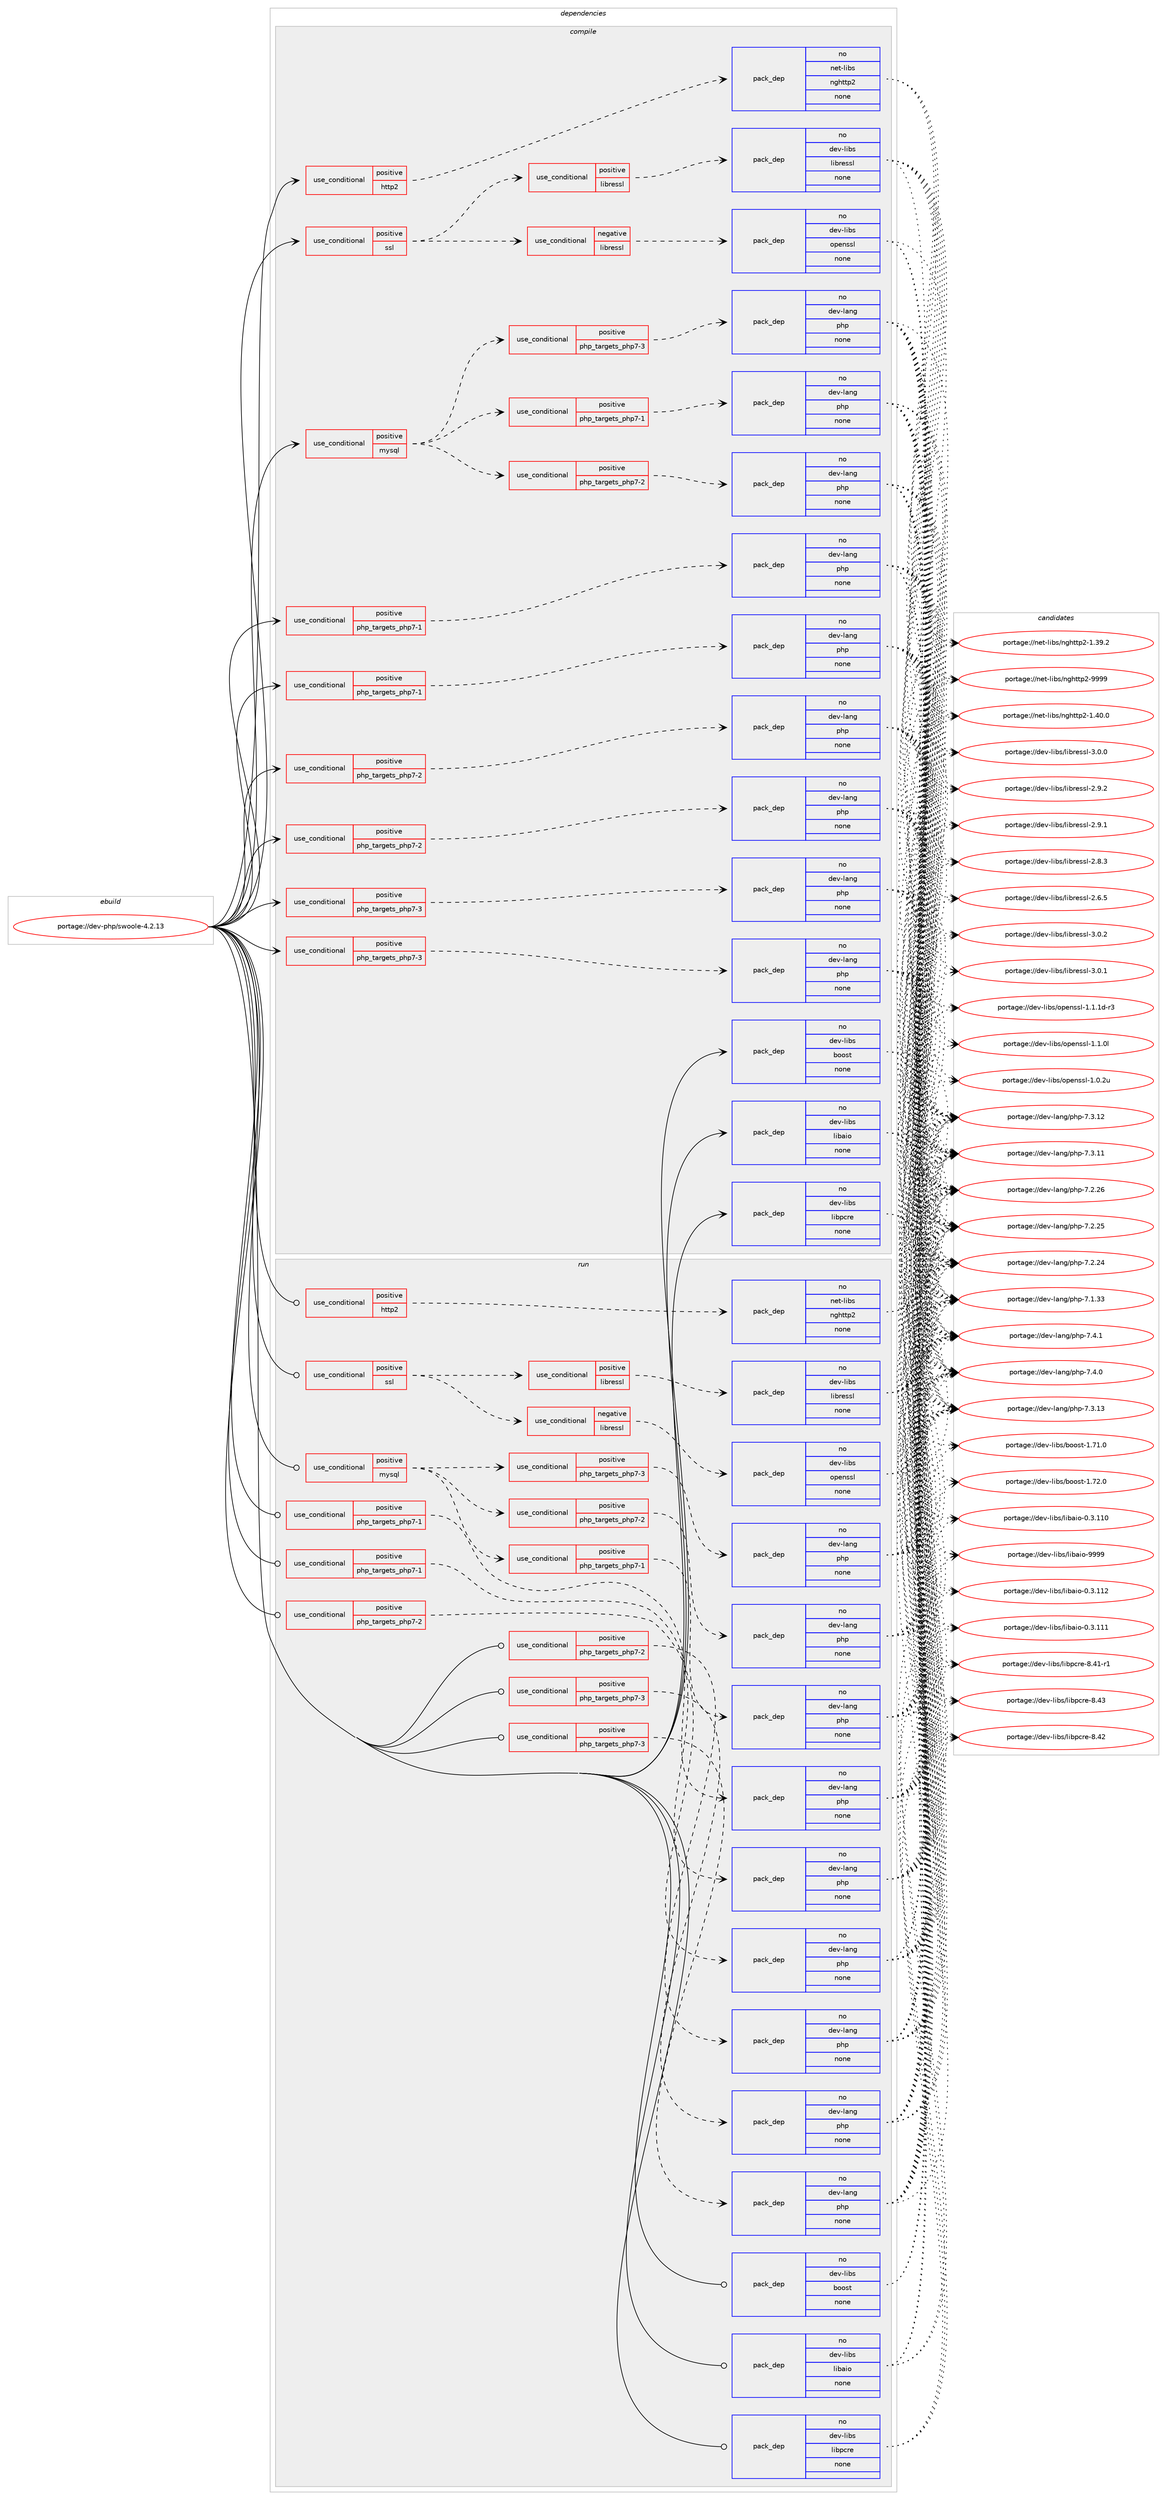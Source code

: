 digraph prolog {

# *************
# Graph options
# *************

newrank=true;
concentrate=true;
compound=true;
graph [rankdir=LR,fontname=Helvetica,fontsize=10,ranksep=1.5];#, ranksep=2.5, nodesep=0.2];
edge  [arrowhead=vee];
node  [fontname=Helvetica,fontsize=10];

# **********
# The ebuild
# **********

subgraph cluster_leftcol {
color=gray;
label=<<i>ebuild</i>>;
id [label="portage://dev-php/swoole-4.2.13", color=red, width=4, href="../dev-php/swoole-4.2.13.svg"];
}

# ****************
# The dependencies
# ****************

subgraph cluster_midcol {
color=gray;
label=<<i>dependencies</i>>;
subgraph cluster_compile {
fillcolor="#eeeeee";
style=filled;
label=<<i>compile</i>>;
subgraph cond119882 {
dependency474358 [label=<<TABLE BORDER="0" CELLBORDER="1" CELLSPACING="0" CELLPADDING="4"><TR><TD ROWSPAN="3" CELLPADDING="10">use_conditional</TD></TR><TR><TD>positive</TD></TR><TR><TD>http2</TD></TR></TABLE>>, shape=none, color=red];
subgraph pack349457 {
dependency474359 [label=<<TABLE BORDER="0" CELLBORDER="1" CELLSPACING="0" CELLPADDING="4" WIDTH="220"><TR><TD ROWSPAN="6" CELLPADDING="30">pack_dep</TD></TR><TR><TD WIDTH="110">no</TD></TR><TR><TD>net-libs</TD></TR><TR><TD>nghttp2</TD></TR><TR><TD>none</TD></TR><TR><TD></TD></TR></TABLE>>, shape=none, color=blue];
}
dependency474358:e -> dependency474359:w [weight=20,style="dashed",arrowhead="vee"];
}
id:e -> dependency474358:w [weight=20,style="solid",arrowhead="vee"];
subgraph cond119883 {
dependency474360 [label=<<TABLE BORDER="0" CELLBORDER="1" CELLSPACING="0" CELLPADDING="4"><TR><TD ROWSPAN="3" CELLPADDING="10">use_conditional</TD></TR><TR><TD>positive</TD></TR><TR><TD>mysql</TD></TR></TABLE>>, shape=none, color=red];
subgraph cond119884 {
dependency474361 [label=<<TABLE BORDER="0" CELLBORDER="1" CELLSPACING="0" CELLPADDING="4"><TR><TD ROWSPAN="3" CELLPADDING="10">use_conditional</TD></TR><TR><TD>positive</TD></TR><TR><TD>php_targets_php7-1</TD></TR></TABLE>>, shape=none, color=red];
subgraph pack349458 {
dependency474362 [label=<<TABLE BORDER="0" CELLBORDER="1" CELLSPACING="0" CELLPADDING="4" WIDTH="220"><TR><TD ROWSPAN="6" CELLPADDING="30">pack_dep</TD></TR><TR><TD WIDTH="110">no</TD></TR><TR><TD>dev-lang</TD></TR><TR><TD>php</TD></TR><TR><TD>none</TD></TR><TR><TD></TD></TR></TABLE>>, shape=none, color=blue];
}
dependency474361:e -> dependency474362:w [weight=20,style="dashed",arrowhead="vee"];
}
dependency474360:e -> dependency474361:w [weight=20,style="dashed",arrowhead="vee"];
subgraph cond119885 {
dependency474363 [label=<<TABLE BORDER="0" CELLBORDER="1" CELLSPACING="0" CELLPADDING="4"><TR><TD ROWSPAN="3" CELLPADDING="10">use_conditional</TD></TR><TR><TD>positive</TD></TR><TR><TD>php_targets_php7-2</TD></TR></TABLE>>, shape=none, color=red];
subgraph pack349459 {
dependency474364 [label=<<TABLE BORDER="0" CELLBORDER="1" CELLSPACING="0" CELLPADDING="4" WIDTH="220"><TR><TD ROWSPAN="6" CELLPADDING="30">pack_dep</TD></TR><TR><TD WIDTH="110">no</TD></TR><TR><TD>dev-lang</TD></TR><TR><TD>php</TD></TR><TR><TD>none</TD></TR><TR><TD></TD></TR></TABLE>>, shape=none, color=blue];
}
dependency474363:e -> dependency474364:w [weight=20,style="dashed",arrowhead="vee"];
}
dependency474360:e -> dependency474363:w [weight=20,style="dashed",arrowhead="vee"];
subgraph cond119886 {
dependency474365 [label=<<TABLE BORDER="0" CELLBORDER="1" CELLSPACING="0" CELLPADDING="4"><TR><TD ROWSPAN="3" CELLPADDING="10">use_conditional</TD></TR><TR><TD>positive</TD></TR><TR><TD>php_targets_php7-3</TD></TR></TABLE>>, shape=none, color=red];
subgraph pack349460 {
dependency474366 [label=<<TABLE BORDER="0" CELLBORDER="1" CELLSPACING="0" CELLPADDING="4" WIDTH="220"><TR><TD ROWSPAN="6" CELLPADDING="30">pack_dep</TD></TR><TR><TD WIDTH="110">no</TD></TR><TR><TD>dev-lang</TD></TR><TR><TD>php</TD></TR><TR><TD>none</TD></TR><TR><TD></TD></TR></TABLE>>, shape=none, color=blue];
}
dependency474365:e -> dependency474366:w [weight=20,style="dashed",arrowhead="vee"];
}
dependency474360:e -> dependency474365:w [weight=20,style="dashed",arrowhead="vee"];
}
id:e -> dependency474360:w [weight=20,style="solid",arrowhead="vee"];
subgraph cond119887 {
dependency474367 [label=<<TABLE BORDER="0" CELLBORDER="1" CELLSPACING="0" CELLPADDING="4"><TR><TD ROWSPAN="3" CELLPADDING="10">use_conditional</TD></TR><TR><TD>positive</TD></TR><TR><TD>php_targets_php7-1</TD></TR></TABLE>>, shape=none, color=red];
subgraph pack349461 {
dependency474368 [label=<<TABLE BORDER="0" CELLBORDER="1" CELLSPACING="0" CELLPADDING="4" WIDTH="220"><TR><TD ROWSPAN="6" CELLPADDING="30">pack_dep</TD></TR><TR><TD WIDTH="110">no</TD></TR><TR><TD>dev-lang</TD></TR><TR><TD>php</TD></TR><TR><TD>none</TD></TR><TR><TD></TD></TR></TABLE>>, shape=none, color=blue];
}
dependency474367:e -> dependency474368:w [weight=20,style="dashed",arrowhead="vee"];
}
id:e -> dependency474367:w [weight=20,style="solid",arrowhead="vee"];
subgraph cond119888 {
dependency474369 [label=<<TABLE BORDER="0" CELLBORDER="1" CELLSPACING="0" CELLPADDING="4"><TR><TD ROWSPAN="3" CELLPADDING="10">use_conditional</TD></TR><TR><TD>positive</TD></TR><TR><TD>php_targets_php7-1</TD></TR></TABLE>>, shape=none, color=red];
subgraph pack349462 {
dependency474370 [label=<<TABLE BORDER="0" CELLBORDER="1" CELLSPACING="0" CELLPADDING="4" WIDTH="220"><TR><TD ROWSPAN="6" CELLPADDING="30">pack_dep</TD></TR><TR><TD WIDTH="110">no</TD></TR><TR><TD>dev-lang</TD></TR><TR><TD>php</TD></TR><TR><TD>none</TD></TR><TR><TD></TD></TR></TABLE>>, shape=none, color=blue];
}
dependency474369:e -> dependency474370:w [weight=20,style="dashed",arrowhead="vee"];
}
id:e -> dependency474369:w [weight=20,style="solid",arrowhead="vee"];
subgraph cond119889 {
dependency474371 [label=<<TABLE BORDER="0" CELLBORDER="1" CELLSPACING="0" CELLPADDING="4"><TR><TD ROWSPAN="3" CELLPADDING="10">use_conditional</TD></TR><TR><TD>positive</TD></TR><TR><TD>php_targets_php7-2</TD></TR></TABLE>>, shape=none, color=red];
subgraph pack349463 {
dependency474372 [label=<<TABLE BORDER="0" CELLBORDER="1" CELLSPACING="0" CELLPADDING="4" WIDTH="220"><TR><TD ROWSPAN="6" CELLPADDING="30">pack_dep</TD></TR><TR><TD WIDTH="110">no</TD></TR><TR><TD>dev-lang</TD></TR><TR><TD>php</TD></TR><TR><TD>none</TD></TR><TR><TD></TD></TR></TABLE>>, shape=none, color=blue];
}
dependency474371:e -> dependency474372:w [weight=20,style="dashed",arrowhead="vee"];
}
id:e -> dependency474371:w [weight=20,style="solid",arrowhead="vee"];
subgraph cond119890 {
dependency474373 [label=<<TABLE BORDER="0" CELLBORDER="1" CELLSPACING="0" CELLPADDING="4"><TR><TD ROWSPAN="3" CELLPADDING="10">use_conditional</TD></TR><TR><TD>positive</TD></TR><TR><TD>php_targets_php7-2</TD></TR></TABLE>>, shape=none, color=red];
subgraph pack349464 {
dependency474374 [label=<<TABLE BORDER="0" CELLBORDER="1" CELLSPACING="0" CELLPADDING="4" WIDTH="220"><TR><TD ROWSPAN="6" CELLPADDING="30">pack_dep</TD></TR><TR><TD WIDTH="110">no</TD></TR><TR><TD>dev-lang</TD></TR><TR><TD>php</TD></TR><TR><TD>none</TD></TR><TR><TD></TD></TR></TABLE>>, shape=none, color=blue];
}
dependency474373:e -> dependency474374:w [weight=20,style="dashed",arrowhead="vee"];
}
id:e -> dependency474373:w [weight=20,style="solid",arrowhead="vee"];
subgraph cond119891 {
dependency474375 [label=<<TABLE BORDER="0" CELLBORDER="1" CELLSPACING="0" CELLPADDING="4"><TR><TD ROWSPAN="3" CELLPADDING="10">use_conditional</TD></TR><TR><TD>positive</TD></TR><TR><TD>php_targets_php7-3</TD></TR></TABLE>>, shape=none, color=red];
subgraph pack349465 {
dependency474376 [label=<<TABLE BORDER="0" CELLBORDER="1" CELLSPACING="0" CELLPADDING="4" WIDTH="220"><TR><TD ROWSPAN="6" CELLPADDING="30">pack_dep</TD></TR><TR><TD WIDTH="110">no</TD></TR><TR><TD>dev-lang</TD></TR><TR><TD>php</TD></TR><TR><TD>none</TD></TR><TR><TD></TD></TR></TABLE>>, shape=none, color=blue];
}
dependency474375:e -> dependency474376:w [weight=20,style="dashed",arrowhead="vee"];
}
id:e -> dependency474375:w [weight=20,style="solid",arrowhead="vee"];
subgraph cond119892 {
dependency474377 [label=<<TABLE BORDER="0" CELLBORDER="1" CELLSPACING="0" CELLPADDING="4"><TR><TD ROWSPAN="3" CELLPADDING="10">use_conditional</TD></TR><TR><TD>positive</TD></TR><TR><TD>php_targets_php7-3</TD></TR></TABLE>>, shape=none, color=red];
subgraph pack349466 {
dependency474378 [label=<<TABLE BORDER="0" CELLBORDER="1" CELLSPACING="0" CELLPADDING="4" WIDTH="220"><TR><TD ROWSPAN="6" CELLPADDING="30">pack_dep</TD></TR><TR><TD WIDTH="110">no</TD></TR><TR><TD>dev-lang</TD></TR><TR><TD>php</TD></TR><TR><TD>none</TD></TR><TR><TD></TD></TR></TABLE>>, shape=none, color=blue];
}
dependency474377:e -> dependency474378:w [weight=20,style="dashed",arrowhead="vee"];
}
id:e -> dependency474377:w [weight=20,style="solid",arrowhead="vee"];
subgraph cond119893 {
dependency474379 [label=<<TABLE BORDER="0" CELLBORDER="1" CELLSPACING="0" CELLPADDING="4"><TR><TD ROWSPAN="3" CELLPADDING="10">use_conditional</TD></TR><TR><TD>positive</TD></TR><TR><TD>ssl</TD></TR></TABLE>>, shape=none, color=red];
subgraph cond119894 {
dependency474380 [label=<<TABLE BORDER="0" CELLBORDER="1" CELLSPACING="0" CELLPADDING="4"><TR><TD ROWSPAN="3" CELLPADDING="10">use_conditional</TD></TR><TR><TD>negative</TD></TR><TR><TD>libressl</TD></TR></TABLE>>, shape=none, color=red];
subgraph pack349467 {
dependency474381 [label=<<TABLE BORDER="0" CELLBORDER="1" CELLSPACING="0" CELLPADDING="4" WIDTH="220"><TR><TD ROWSPAN="6" CELLPADDING="30">pack_dep</TD></TR><TR><TD WIDTH="110">no</TD></TR><TR><TD>dev-libs</TD></TR><TR><TD>openssl</TD></TR><TR><TD>none</TD></TR><TR><TD></TD></TR></TABLE>>, shape=none, color=blue];
}
dependency474380:e -> dependency474381:w [weight=20,style="dashed",arrowhead="vee"];
}
dependency474379:e -> dependency474380:w [weight=20,style="dashed",arrowhead="vee"];
subgraph cond119895 {
dependency474382 [label=<<TABLE BORDER="0" CELLBORDER="1" CELLSPACING="0" CELLPADDING="4"><TR><TD ROWSPAN="3" CELLPADDING="10">use_conditional</TD></TR><TR><TD>positive</TD></TR><TR><TD>libressl</TD></TR></TABLE>>, shape=none, color=red];
subgraph pack349468 {
dependency474383 [label=<<TABLE BORDER="0" CELLBORDER="1" CELLSPACING="0" CELLPADDING="4" WIDTH="220"><TR><TD ROWSPAN="6" CELLPADDING="30">pack_dep</TD></TR><TR><TD WIDTH="110">no</TD></TR><TR><TD>dev-libs</TD></TR><TR><TD>libressl</TD></TR><TR><TD>none</TD></TR><TR><TD></TD></TR></TABLE>>, shape=none, color=blue];
}
dependency474382:e -> dependency474383:w [weight=20,style="dashed",arrowhead="vee"];
}
dependency474379:e -> dependency474382:w [weight=20,style="dashed",arrowhead="vee"];
}
id:e -> dependency474379:w [weight=20,style="solid",arrowhead="vee"];
subgraph pack349469 {
dependency474384 [label=<<TABLE BORDER="0" CELLBORDER="1" CELLSPACING="0" CELLPADDING="4" WIDTH="220"><TR><TD ROWSPAN="6" CELLPADDING="30">pack_dep</TD></TR><TR><TD WIDTH="110">no</TD></TR><TR><TD>dev-libs</TD></TR><TR><TD>boost</TD></TR><TR><TD>none</TD></TR><TR><TD></TD></TR></TABLE>>, shape=none, color=blue];
}
id:e -> dependency474384:w [weight=20,style="solid",arrowhead="vee"];
subgraph pack349470 {
dependency474385 [label=<<TABLE BORDER="0" CELLBORDER="1" CELLSPACING="0" CELLPADDING="4" WIDTH="220"><TR><TD ROWSPAN="6" CELLPADDING="30">pack_dep</TD></TR><TR><TD WIDTH="110">no</TD></TR><TR><TD>dev-libs</TD></TR><TR><TD>libaio</TD></TR><TR><TD>none</TD></TR><TR><TD></TD></TR></TABLE>>, shape=none, color=blue];
}
id:e -> dependency474385:w [weight=20,style="solid",arrowhead="vee"];
subgraph pack349471 {
dependency474386 [label=<<TABLE BORDER="0" CELLBORDER="1" CELLSPACING="0" CELLPADDING="4" WIDTH="220"><TR><TD ROWSPAN="6" CELLPADDING="30">pack_dep</TD></TR><TR><TD WIDTH="110">no</TD></TR><TR><TD>dev-libs</TD></TR><TR><TD>libpcre</TD></TR><TR><TD>none</TD></TR><TR><TD></TD></TR></TABLE>>, shape=none, color=blue];
}
id:e -> dependency474386:w [weight=20,style="solid",arrowhead="vee"];
}
subgraph cluster_compileandrun {
fillcolor="#eeeeee";
style=filled;
label=<<i>compile and run</i>>;
}
subgraph cluster_run {
fillcolor="#eeeeee";
style=filled;
label=<<i>run</i>>;
subgraph cond119896 {
dependency474387 [label=<<TABLE BORDER="0" CELLBORDER="1" CELLSPACING="0" CELLPADDING="4"><TR><TD ROWSPAN="3" CELLPADDING="10">use_conditional</TD></TR><TR><TD>positive</TD></TR><TR><TD>http2</TD></TR></TABLE>>, shape=none, color=red];
subgraph pack349472 {
dependency474388 [label=<<TABLE BORDER="0" CELLBORDER="1" CELLSPACING="0" CELLPADDING="4" WIDTH="220"><TR><TD ROWSPAN="6" CELLPADDING="30">pack_dep</TD></TR><TR><TD WIDTH="110">no</TD></TR><TR><TD>net-libs</TD></TR><TR><TD>nghttp2</TD></TR><TR><TD>none</TD></TR><TR><TD></TD></TR></TABLE>>, shape=none, color=blue];
}
dependency474387:e -> dependency474388:w [weight=20,style="dashed",arrowhead="vee"];
}
id:e -> dependency474387:w [weight=20,style="solid",arrowhead="odot"];
subgraph cond119897 {
dependency474389 [label=<<TABLE BORDER="0" CELLBORDER="1" CELLSPACING="0" CELLPADDING="4"><TR><TD ROWSPAN="3" CELLPADDING="10">use_conditional</TD></TR><TR><TD>positive</TD></TR><TR><TD>mysql</TD></TR></TABLE>>, shape=none, color=red];
subgraph cond119898 {
dependency474390 [label=<<TABLE BORDER="0" CELLBORDER="1" CELLSPACING="0" CELLPADDING="4"><TR><TD ROWSPAN="3" CELLPADDING="10">use_conditional</TD></TR><TR><TD>positive</TD></TR><TR><TD>php_targets_php7-1</TD></TR></TABLE>>, shape=none, color=red];
subgraph pack349473 {
dependency474391 [label=<<TABLE BORDER="0" CELLBORDER="1" CELLSPACING="0" CELLPADDING="4" WIDTH="220"><TR><TD ROWSPAN="6" CELLPADDING="30">pack_dep</TD></TR><TR><TD WIDTH="110">no</TD></TR><TR><TD>dev-lang</TD></TR><TR><TD>php</TD></TR><TR><TD>none</TD></TR><TR><TD></TD></TR></TABLE>>, shape=none, color=blue];
}
dependency474390:e -> dependency474391:w [weight=20,style="dashed",arrowhead="vee"];
}
dependency474389:e -> dependency474390:w [weight=20,style="dashed",arrowhead="vee"];
subgraph cond119899 {
dependency474392 [label=<<TABLE BORDER="0" CELLBORDER="1" CELLSPACING="0" CELLPADDING="4"><TR><TD ROWSPAN="3" CELLPADDING="10">use_conditional</TD></TR><TR><TD>positive</TD></TR><TR><TD>php_targets_php7-2</TD></TR></TABLE>>, shape=none, color=red];
subgraph pack349474 {
dependency474393 [label=<<TABLE BORDER="0" CELLBORDER="1" CELLSPACING="0" CELLPADDING="4" WIDTH="220"><TR><TD ROWSPAN="6" CELLPADDING="30">pack_dep</TD></TR><TR><TD WIDTH="110">no</TD></TR><TR><TD>dev-lang</TD></TR><TR><TD>php</TD></TR><TR><TD>none</TD></TR><TR><TD></TD></TR></TABLE>>, shape=none, color=blue];
}
dependency474392:e -> dependency474393:w [weight=20,style="dashed",arrowhead="vee"];
}
dependency474389:e -> dependency474392:w [weight=20,style="dashed",arrowhead="vee"];
subgraph cond119900 {
dependency474394 [label=<<TABLE BORDER="0" CELLBORDER="1" CELLSPACING="0" CELLPADDING="4"><TR><TD ROWSPAN="3" CELLPADDING="10">use_conditional</TD></TR><TR><TD>positive</TD></TR><TR><TD>php_targets_php7-3</TD></TR></TABLE>>, shape=none, color=red];
subgraph pack349475 {
dependency474395 [label=<<TABLE BORDER="0" CELLBORDER="1" CELLSPACING="0" CELLPADDING="4" WIDTH="220"><TR><TD ROWSPAN="6" CELLPADDING="30">pack_dep</TD></TR><TR><TD WIDTH="110">no</TD></TR><TR><TD>dev-lang</TD></TR><TR><TD>php</TD></TR><TR><TD>none</TD></TR><TR><TD></TD></TR></TABLE>>, shape=none, color=blue];
}
dependency474394:e -> dependency474395:w [weight=20,style="dashed",arrowhead="vee"];
}
dependency474389:e -> dependency474394:w [weight=20,style="dashed",arrowhead="vee"];
}
id:e -> dependency474389:w [weight=20,style="solid",arrowhead="odot"];
subgraph cond119901 {
dependency474396 [label=<<TABLE BORDER="0" CELLBORDER="1" CELLSPACING="0" CELLPADDING="4"><TR><TD ROWSPAN="3" CELLPADDING="10">use_conditional</TD></TR><TR><TD>positive</TD></TR><TR><TD>php_targets_php7-1</TD></TR></TABLE>>, shape=none, color=red];
subgraph pack349476 {
dependency474397 [label=<<TABLE BORDER="0" CELLBORDER="1" CELLSPACING="0" CELLPADDING="4" WIDTH="220"><TR><TD ROWSPAN="6" CELLPADDING="30">pack_dep</TD></TR><TR><TD WIDTH="110">no</TD></TR><TR><TD>dev-lang</TD></TR><TR><TD>php</TD></TR><TR><TD>none</TD></TR><TR><TD></TD></TR></TABLE>>, shape=none, color=blue];
}
dependency474396:e -> dependency474397:w [weight=20,style="dashed",arrowhead="vee"];
}
id:e -> dependency474396:w [weight=20,style="solid",arrowhead="odot"];
subgraph cond119902 {
dependency474398 [label=<<TABLE BORDER="0" CELLBORDER="1" CELLSPACING="0" CELLPADDING="4"><TR><TD ROWSPAN="3" CELLPADDING="10">use_conditional</TD></TR><TR><TD>positive</TD></TR><TR><TD>php_targets_php7-1</TD></TR></TABLE>>, shape=none, color=red];
subgraph pack349477 {
dependency474399 [label=<<TABLE BORDER="0" CELLBORDER="1" CELLSPACING="0" CELLPADDING="4" WIDTH="220"><TR><TD ROWSPAN="6" CELLPADDING="30">pack_dep</TD></TR><TR><TD WIDTH="110">no</TD></TR><TR><TD>dev-lang</TD></TR><TR><TD>php</TD></TR><TR><TD>none</TD></TR><TR><TD></TD></TR></TABLE>>, shape=none, color=blue];
}
dependency474398:e -> dependency474399:w [weight=20,style="dashed",arrowhead="vee"];
}
id:e -> dependency474398:w [weight=20,style="solid",arrowhead="odot"];
subgraph cond119903 {
dependency474400 [label=<<TABLE BORDER="0" CELLBORDER="1" CELLSPACING="0" CELLPADDING="4"><TR><TD ROWSPAN="3" CELLPADDING="10">use_conditional</TD></TR><TR><TD>positive</TD></TR><TR><TD>php_targets_php7-2</TD></TR></TABLE>>, shape=none, color=red];
subgraph pack349478 {
dependency474401 [label=<<TABLE BORDER="0" CELLBORDER="1" CELLSPACING="0" CELLPADDING="4" WIDTH="220"><TR><TD ROWSPAN="6" CELLPADDING="30">pack_dep</TD></TR><TR><TD WIDTH="110">no</TD></TR><TR><TD>dev-lang</TD></TR><TR><TD>php</TD></TR><TR><TD>none</TD></TR><TR><TD></TD></TR></TABLE>>, shape=none, color=blue];
}
dependency474400:e -> dependency474401:w [weight=20,style="dashed",arrowhead="vee"];
}
id:e -> dependency474400:w [weight=20,style="solid",arrowhead="odot"];
subgraph cond119904 {
dependency474402 [label=<<TABLE BORDER="0" CELLBORDER="1" CELLSPACING="0" CELLPADDING="4"><TR><TD ROWSPAN="3" CELLPADDING="10">use_conditional</TD></TR><TR><TD>positive</TD></TR><TR><TD>php_targets_php7-2</TD></TR></TABLE>>, shape=none, color=red];
subgraph pack349479 {
dependency474403 [label=<<TABLE BORDER="0" CELLBORDER="1" CELLSPACING="0" CELLPADDING="4" WIDTH="220"><TR><TD ROWSPAN="6" CELLPADDING="30">pack_dep</TD></TR><TR><TD WIDTH="110">no</TD></TR><TR><TD>dev-lang</TD></TR><TR><TD>php</TD></TR><TR><TD>none</TD></TR><TR><TD></TD></TR></TABLE>>, shape=none, color=blue];
}
dependency474402:e -> dependency474403:w [weight=20,style="dashed",arrowhead="vee"];
}
id:e -> dependency474402:w [weight=20,style="solid",arrowhead="odot"];
subgraph cond119905 {
dependency474404 [label=<<TABLE BORDER="0" CELLBORDER="1" CELLSPACING="0" CELLPADDING="4"><TR><TD ROWSPAN="3" CELLPADDING="10">use_conditional</TD></TR><TR><TD>positive</TD></TR><TR><TD>php_targets_php7-3</TD></TR></TABLE>>, shape=none, color=red];
subgraph pack349480 {
dependency474405 [label=<<TABLE BORDER="0" CELLBORDER="1" CELLSPACING="0" CELLPADDING="4" WIDTH="220"><TR><TD ROWSPAN="6" CELLPADDING="30">pack_dep</TD></TR><TR><TD WIDTH="110">no</TD></TR><TR><TD>dev-lang</TD></TR><TR><TD>php</TD></TR><TR><TD>none</TD></TR><TR><TD></TD></TR></TABLE>>, shape=none, color=blue];
}
dependency474404:e -> dependency474405:w [weight=20,style="dashed",arrowhead="vee"];
}
id:e -> dependency474404:w [weight=20,style="solid",arrowhead="odot"];
subgraph cond119906 {
dependency474406 [label=<<TABLE BORDER="0" CELLBORDER="1" CELLSPACING="0" CELLPADDING="4"><TR><TD ROWSPAN="3" CELLPADDING="10">use_conditional</TD></TR><TR><TD>positive</TD></TR><TR><TD>php_targets_php7-3</TD></TR></TABLE>>, shape=none, color=red];
subgraph pack349481 {
dependency474407 [label=<<TABLE BORDER="0" CELLBORDER="1" CELLSPACING="0" CELLPADDING="4" WIDTH="220"><TR><TD ROWSPAN="6" CELLPADDING="30">pack_dep</TD></TR><TR><TD WIDTH="110">no</TD></TR><TR><TD>dev-lang</TD></TR><TR><TD>php</TD></TR><TR><TD>none</TD></TR><TR><TD></TD></TR></TABLE>>, shape=none, color=blue];
}
dependency474406:e -> dependency474407:w [weight=20,style="dashed",arrowhead="vee"];
}
id:e -> dependency474406:w [weight=20,style="solid",arrowhead="odot"];
subgraph cond119907 {
dependency474408 [label=<<TABLE BORDER="0" CELLBORDER="1" CELLSPACING="0" CELLPADDING="4"><TR><TD ROWSPAN="3" CELLPADDING="10">use_conditional</TD></TR><TR><TD>positive</TD></TR><TR><TD>ssl</TD></TR></TABLE>>, shape=none, color=red];
subgraph cond119908 {
dependency474409 [label=<<TABLE BORDER="0" CELLBORDER="1" CELLSPACING="0" CELLPADDING="4"><TR><TD ROWSPAN="3" CELLPADDING="10">use_conditional</TD></TR><TR><TD>negative</TD></TR><TR><TD>libressl</TD></TR></TABLE>>, shape=none, color=red];
subgraph pack349482 {
dependency474410 [label=<<TABLE BORDER="0" CELLBORDER="1" CELLSPACING="0" CELLPADDING="4" WIDTH="220"><TR><TD ROWSPAN="6" CELLPADDING="30">pack_dep</TD></TR><TR><TD WIDTH="110">no</TD></TR><TR><TD>dev-libs</TD></TR><TR><TD>openssl</TD></TR><TR><TD>none</TD></TR><TR><TD></TD></TR></TABLE>>, shape=none, color=blue];
}
dependency474409:e -> dependency474410:w [weight=20,style="dashed",arrowhead="vee"];
}
dependency474408:e -> dependency474409:w [weight=20,style="dashed",arrowhead="vee"];
subgraph cond119909 {
dependency474411 [label=<<TABLE BORDER="0" CELLBORDER="1" CELLSPACING="0" CELLPADDING="4"><TR><TD ROWSPAN="3" CELLPADDING="10">use_conditional</TD></TR><TR><TD>positive</TD></TR><TR><TD>libressl</TD></TR></TABLE>>, shape=none, color=red];
subgraph pack349483 {
dependency474412 [label=<<TABLE BORDER="0" CELLBORDER="1" CELLSPACING="0" CELLPADDING="4" WIDTH="220"><TR><TD ROWSPAN="6" CELLPADDING="30">pack_dep</TD></TR><TR><TD WIDTH="110">no</TD></TR><TR><TD>dev-libs</TD></TR><TR><TD>libressl</TD></TR><TR><TD>none</TD></TR><TR><TD></TD></TR></TABLE>>, shape=none, color=blue];
}
dependency474411:e -> dependency474412:w [weight=20,style="dashed",arrowhead="vee"];
}
dependency474408:e -> dependency474411:w [weight=20,style="dashed",arrowhead="vee"];
}
id:e -> dependency474408:w [weight=20,style="solid",arrowhead="odot"];
subgraph pack349484 {
dependency474413 [label=<<TABLE BORDER="0" CELLBORDER="1" CELLSPACING="0" CELLPADDING="4" WIDTH="220"><TR><TD ROWSPAN="6" CELLPADDING="30">pack_dep</TD></TR><TR><TD WIDTH="110">no</TD></TR><TR><TD>dev-libs</TD></TR><TR><TD>boost</TD></TR><TR><TD>none</TD></TR><TR><TD></TD></TR></TABLE>>, shape=none, color=blue];
}
id:e -> dependency474413:w [weight=20,style="solid",arrowhead="odot"];
subgraph pack349485 {
dependency474414 [label=<<TABLE BORDER="0" CELLBORDER="1" CELLSPACING="0" CELLPADDING="4" WIDTH="220"><TR><TD ROWSPAN="6" CELLPADDING="30">pack_dep</TD></TR><TR><TD WIDTH="110">no</TD></TR><TR><TD>dev-libs</TD></TR><TR><TD>libaio</TD></TR><TR><TD>none</TD></TR><TR><TD></TD></TR></TABLE>>, shape=none, color=blue];
}
id:e -> dependency474414:w [weight=20,style="solid",arrowhead="odot"];
subgraph pack349486 {
dependency474415 [label=<<TABLE BORDER="0" CELLBORDER="1" CELLSPACING="0" CELLPADDING="4" WIDTH="220"><TR><TD ROWSPAN="6" CELLPADDING="30">pack_dep</TD></TR><TR><TD WIDTH="110">no</TD></TR><TR><TD>dev-libs</TD></TR><TR><TD>libpcre</TD></TR><TR><TD>none</TD></TR><TR><TD></TD></TR></TABLE>>, shape=none, color=blue];
}
id:e -> dependency474415:w [weight=20,style="solid",arrowhead="odot"];
}
}

# **************
# The candidates
# **************

subgraph cluster_choices {
rank=same;
color=gray;
label=<<i>candidates</i>>;

subgraph choice349457 {
color=black;
nodesep=1;
choice110101116451081059811547110103104116116112504557575757 [label="portage://net-libs/nghttp2-9999", color=red, width=4,href="../net-libs/nghttp2-9999.svg"];
choice1101011164510810598115471101031041161161125045494652484648 [label="portage://net-libs/nghttp2-1.40.0", color=red, width=4,href="../net-libs/nghttp2-1.40.0.svg"];
choice1101011164510810598115471101031041161161125045494651574650 [label="portage://net-libs/nghttp2-1.39.2", color=red, width=4,href="../net-libs/nghttp2-1.39.2.svg"];
dependency474359:e -> choice110101116451081059811547110103104116116112504557575757:w [style=dotted,weight="100"];
dependency474359:e -> choice1101011164510810598115471101031041161161125045494652484648:w [style=dotted,weight="100"];
dependency474359:e -> choice1101011164510810598115471101031041161161125045494651574650:w [style=dotted,weight="100"];
}
subgraph choice349458 {
color=black;
nodesep=1;
choice100101118451089711010347112104112455546524649 [label="portage://dev-lang/php-7.4.1", color=red, width=4,href="../dev-lang/php-7.4.1.svg"];
choice100101118451089711010347112104112455546524648 [label="portage://dev-lang/php-7.4.0", color=red, width=4,href="../dev-lang/php-7.4.0.svg"];
choice10010111845108971101034711210411245554651464951 [label="portage://dev-lang/php-7.3.13", color=red, width=4,href="../dev-lang/php-7.3.13.svg"];
choice10010111845108971101034711210411245554651464950 [label="portage://dev-lang/php-7.3.12", color=red, width=4,href="../dev-lang/php-7.3.12.svg"];
choice10010111845108971101034711210411245554651464949 [label="portage://dev-lang/php-7.3.11", color=red, width=4,href="../dev-lang/php-7.3.11.svg"];
choice10010111845108971101034711210411245554650465054 [label="portage://dev-lang/php-7.2.26", color=red, width=4,href="../dev-lang/php-7.2.26.svg"];
choice10010111845108971101034711210411245554650465053 [label="portage://dev-lang/php-7.2.25", color=red, width=4,href="../dev-lang/php-7.2.25.svg"];
choice10010111845108971101034711210411245554650465052 [label="portage://dev-lang/php-7.2.24", color=red, width=4,href="../dev-lang/php-7.2.24.svg"];
choice10010111845108971101034711210411245554649465151 [label="portage://dev-lang/php-7.1.33", color=red, width=4,href="../dev-lang/php-7.1.33.svg"];
dependency474362:e -> choice100101118451089711010347112104112455546524649:w [style=dotted,weight="100"];
dependency474362:e -> choice100101118451089711010347112104112455546524648:w [style=dotted,weight="100"];
dependency474362:e -> choice10010111845108971101034711210411245554651464951:w [style=dotted,weight="100"];
dependency474362:e -> choice10010111845108971101034711210411245554651464950:w [style=dotted,weight="100"];
dependency474362:e -> choice10010111845108971101034711210411245554651464949:w [style=dotted,weight="100"];
dependency474362:e -> choice10010111845108971101034711210411245554650465054:w [style=dotted,weight="100"];
dependency474362:e -> choice10010111845108971101034711210411245554650465053:w [style=dotted,weight="100"];
dependency474362:e -> choice10010111845108971101034711210411245554650465052:w [style=dotted,weight="100"];
dependency474362:e -> choice10010111845108971101034711210411245554649465151:w [style=dotted,weight="100"];
}
subgraph choice349459 {
color=black;
nodesep=1;
choice100101118451089711010347112104112455546524649 [label="portage://dev-lang/php-7.4.1", color=red, width=4,href="../dev-lang/php-7.4.1.svg"];
choice100101118451089711010347112104112455546524648 [label="portage://dev-lang/php-7.4.0", color=red, width=4,href="../dev-lang/php-7.4.0.svg"];
choice10010111845108971101034711210411245554651464951 [label="portage://dev-lang/php-7.3.13", color=red, width=4,href="../dev-lang/php-7.3.13.svg"];
choice10010111845108971101034711210411245554651464950 [label="portage://dev-lang/php-7.3.12", color=red, width=4,href="../dev-lang/php-7.3.12.svg"];
choice10010111845108971101034711210411245554651464949 [label="portage://dev-lang/php-7.3.11", color=red, width=4,href="../dev-lang/php-7.3.11.svg"];
choice10010111845108971101034711210411245554650465054 [label="portage://dev-lang/php-7.2.26", color=red, width=4,href="../dev-lang/php-7.2.26.svg"];
choice10010111845108971101034711210411245554650465053 [label="portage://dev-lang/php-7.2.25", color=red, width=4,href="../dev-lang/php-7.2.25.svg"];
choice10010111845108971101034711210411245554650465052 [label="portage://dev-lang/php-7.2.24", color=red, width=4,href="../dev-lang/php-7.2.24.svg"];
choice10010111845108971101034711210411245554649465151 [label="portage://dev-lang/php-7.1.33", color=red, width=4,href="../dev-lang/php-7.1.33.svg"];
dependency474364:e -> choice100101118451089711010347112104112455546524649:w [style=dotted,weight="100"];
dependency474364:e -> choice100101118451089711010347112104112455546524648:w [style=dotted,weight="100"];
dependency474364:e -> choice10010111845108971101034711210411245554651464951:w [style=dotted,weight="100"];
dependency474364:e -> choice10010111845108971101034711210411245554651464950:w [style=dotted,weight="100"];
dependency474364:e -> choice10010111845108971101034711210411245554651464949:w [style=dotted,weight="100"];
dependency474364:e -> choice10010111845108971101034711210411245554650465054:w [style=dotted,weight="100"];
dependency474364:e -> choice10010111845108971101034711210411245554650465053:w [style=dotted,weight="100"];
dependency474364:e -> choice10010111845108971101034711210411245554650465052:w [style=dotted,weight="100"];
dependency474364:e -> choice10010111845108971101034711210411245554649465151:w [style=dotted,weight="100"];
}
subgraph choice349460 {
color=black;
nodesep=1;
choice100101118451089711010347112104112455546524649 [label="portage://dev-lang/php-7.4.1", color=red, width=4,href="../dev-lang/php-7.4.1.svg"];
choice100101118451089711010347112104112455546524648 [label="portage://dev-lang/php-7.4.0", color=red, width=4,href="../dev-lang/php-7.4.0.svg"];
choice10010111845108971101034711210411245554651464951 [label="portage://dev-lang/php-7.3.13", color=red, width=4,href="../dev-lang/php-7.3.13.svg"];
choice10010111845108971101034711210411245554651464950 [label="portage://dev-lang/php-7.3.12", color=red, width=4,href="../dev-lang/php-7.3.12.svg"];
choice10010111845108971101034711210411245554651464949 [label="portage://dev-lang/php-7.3.11", color=red, width=4,href="../dev-lang/php-7.3.11.svg"];
choice10010111845108971101034711210411245554650465054 [label="portage://dev-lang/php-7.2.26", color=red, width=4,href="../dev-lang/php-7.2.26.svg"];
choice10010111845108971101034711210411245554650465053 [label="portage://dev-lang/php-7.2.25", color=red, width=4,href="../dev-lang/php-7.2.25.svg"];
choice10010111845108971101034711210411245554650465052 [label="portage://dev-lang/php-7.2.24", color=red, width=4,href="../dev-lang/php-7.2.24.svg"];
choice10010111845108971101034711210411245554649465151 [label="portage://dev-lang/php-7.1.33", color=red, width=4,href="../dev-lang/php-7.1.33.svg"];
dependency474366:e -> choice100101118451089711010347112104112455546524649:w [style=dotted,weight="100"];
dependency474366:e -> choice100101118451089711010347112104112455546524648:w [style=dotted,weight="100"];
dependency474366:e -> choice10010111845108971101034711210411245554651464951:w [style=dotted,weight="100"];
dependency474366:e -> choice10010111845108971101034711210411245554651464950:w [style=dotted,weight="100"];
dependency474366:e -> choice10010111845108971101034711210411245554651464949:w [style=dotted,weight="100"];
dependency474366:e -> choice10010111845108971101034711210411245554650465054:w [style=dotted,weight="100"];
dependency474366:e -> choice10010111845108971101034711210411245554650465053:w [style=dotted,weight="100"];
dependency474366:e -> choice10010111845108971101034711210411245554650465052:w [style=dotted,weight="100"];
dependency474366:e -> choice10010111845108971101034711210411245554649465151:w [style=dotted,weight="100"];
}
subgraph choice349461 {
color=black;
nodesep=1;
choice100101118451089711010347112104112455546524649 [label="portage://dev-lang/php-7.4.1", color=red, width=4,href="../dev-lang/php-7.4.1.svg"];
choice100101118451089711010347112104112455546524648 [label="portage://dev-lang/php-7.4.0", color=red, width=4,href="../dev-lang/php-7.4.0.svg"];
choice10010111845108971101034711210411245554651464951 [label="portage://dev-lang/php-7.3.13", color=red, width=4,href="../dev-lang/php-7.3.13.svg"];
choice10010111845108971101034711210411245554651464950 [label="portage://dev-lang/php-7.3.12", color=red, width=4,href="../dev-lang/php-7.3.12.svg"];
choice10010111845108971101034711210411245554651464949 [label="portage://dev-lang/php-7.3.11", color=red, width=4,href="../dev-lang/php-7.3.11.svg"];
choice10010111845108971101034711210411245554650465054 [label="portage://dev-lang/php-7.2.26", color=red, width=4,href="../dev-lang/php-7.2.26.svg"];
choice10010111845108971101034711210411245554650465053 [label="portage://dev-lang/php-7.2.25", color=red, width=4,href="../dev-lang/php-7.2.25.svg"];
choice10010111845108971101034711210411245554650465052 [label="portage://dev-lang/php-7.2.24", color=red, width=4,href="../dev-lang/php-7.2.24.svg"];
choice10010111845108971101034711210411245554649465151 [label="portage://dev-lang/php-7.1.33", color=red, width=4,href="../dev-lang/php-7.1.33.svg"];
dependency474368:e -> choice100101118451089711010347112104112455546524649:w [style=dotted,weight="100"];
dependency474368:e -> choice100101118451089711010347112104112455546524648:w [style=dotted,weight="100"];
dependency474368:e -> choice10010111845108971101034711210411245554651464951:w [style=dotted,weight="100"];
dependency474368:e -> choice10010111845108971101034711210411245554651464950:w [style=dotted,weight="100"];
dependency474368:e -> choice10010111845108971101034711210411245554651464949:w [style=dotted,weight="100"];
dependency474368:e -> choice10010111845108971101034711210411245554650465054:w [style=dotted,weight="100"];
dependency474368:e -> choice10010111845108971101034711210411245554650465053:w [style=dotted,weight="100"];
dependency474368:e -> choice10010111845108971101034711210411245554650465052:w [style=dotted,weight="100"];
dependency474368:e -> choice10010111845108971101034711210411245554649465151:w [style=dotted,weight="100"];
}
subgraph choice349462 {
color=black;
nodesep=1;
choice100101118451089711010347112104112455546524649 [label="portage://dev-lang/php-7.4.1", color=red, width=4,href="../dev-lang/php-7.4.1.svg"];
choice100101118451089711010347112104112455546524648 [label="portage://dev-lang/php-7.4.0", color=red, width=4,href="../dev-lang/php-7.4.0.svg"];
choice10010111845108971101034711210411245554651464951 [label="portage://dev-lang/php-7.3.13", color=red, width=4,href="../dev-lang/php-7.3.13.svg"];
choice10010111845108971101034711210411245554651464950 [label="portage://dev-lang/php-7.3.12", color=red, width=4,href="../dev-lang/php-7.3.12.svg"];
choice10010111845108971101034711210411245554651464949 [label="portage://dev-lang/php-7.3.11", color=red, width=4,href="../dev-lang/php-7.3.11.svg"];
choice10010111845108971101034711210411245554650465054 [label="portage://dev-lang/php-7.2.26", color=red, width=4,href="../dev-lang/php-7.2.26.svg"];
choice10010111845108971101034711210411245554650465053 [label="portage://dev-lang/php-7.2.25", color=red, width=4,href="../dev-lang/php-7.2.25.svg"];
choice10010111845108971101034711210411245554650465052 [label="portage://dev-lang/php-7.2.24", color=red, width=4,href="../dev-lang/php-7.2.24.svg"];
choice10010111845108971101034711210411245554649465151 [label="portage://dev-lang/php-7.1.33", color=red, width=4,href="../dev-lang/php-7.1.33.svg"];
dependency474370:e -> choice100101118451089711010347112104112455546524649:w [style=dotted,weight="100"];
dependency474370:e -> choice100101118451089711010347112104112455546524648:w [style=dotted,weight="100"];
dependency474370:e -> choice10010111845108971101034711210411245554651464951:w [style=dotted,weight="100"];
dependency474370:e -> choice10010111845108971101034711210411245554651464950:w [style=dotted,weight="100"];
dependency474370:e -> choice10010111845108971101034711210411245554651464949:w [style=dotted,weight="100"];
dependency474370:e -> choice10010111845108971101034711210411245554650465054:w [style=dotted,weight="100"];
dependency474370:e -> choice10010111845108971101034711210411245554650465053:w [style=dotted,weight="100"];
dependency474370:e -> choice10010111845108971101034711210411245554650465052:w [style=dotted,weight="100"];
dependency474370:e -> choice10010111845108971101034711210411245554649465151:w [style=dotted,weight="100"];
}
subgraph choice349463 {
color=black;
nodesep=1;
choice100101118451089711010347112104112455546524649 [label="portage://dev-lang/php-7.4.1", color=red, width=4,href="../dev-lang/php-7.4.1.svg"];
choice100101118451089711010347112104112455546524648 [label="portage://dev-lang/php-7.4.0", color=red, width=4,href="../dev-lang/php-7.4.0.svg"];
choice10010111845108971101034711210411245554651464951 [label="portage://dev-lang/php-7.3.13", color=red, width=4,href="../dev-lang/php-7.3.13.svg"];
choice10010111845108971101034711210411245554651464950 [label="portage://dev-lang/php-7.3.12", color=red, width=4,href="../dev-lang/php-7.3.12.svg"];
choice10010111845108971101034711210411245554651464949 [label="portage://dev-lang/php-7.3.11", color=red, width=4,href="../dev-lang/php-7.3.11.svg"];
choice10010111845108971101034711210411245554650465054 [label="portage://dev-lang/php-7.2.26", color=red, width=4,href="../dev-lang/php-7.2.26.svg"];
choice10010111845108971101034711210411245554650465053 [label="portage://dev-lang/php-7.2.25", color=red, width=4,href="../dev-lang/php-7.2.25.svg"];
choice10010111845108971101034711210411245554650465052 [label="portage://dev-lang/php-7.2.24", color=red, width=4,href="../dev-lang/php-7.2.24.svg"];
choice10010111845108971101034711210411245554649465151 [label="portage://dev-lang/php-7.1.33", color=red, width=4,href="../dev-lang/php-7.1.33.svg"];
dependency474372:e -> choice100101118451089711010347112104112455546524649:w [style=dotted,weight="100"];
dependency474372:e -> choice100101118451089711010347112104112455546524648:w [style=dotted,weight="100"];
dependency474372:e -> choice10010111845108971101034711210411245554651464951:w [style=dotted,weight="100"];
dependency474372:e -> choice10010111845108971101034711210411245554651464950:w [style=dotted,weight="100"];
dependency474372:e -> choice10010111845108971101034711210411245554651464949:w [style=dotted,weight="100"];
dependency474372:e -> choice10010111845108971101034711210411245554650465054:w [style=dotted,weight="100"];
dependency474372:e -> choice10010111845108971101034711210411245554650465053:w [style=dotted,weight="100"];
dependency474372:e -> choice10010111845108971101034711210411245554650465052:w [style=dotted,weight="100"];
dependency474372:e -> choice10010111845108971101034711210411245554649465151:w [style=dotted,weight="100"];
}
subgraph choice349464 {
color=black;
nodesep=1;
choice100101118451089711010347112104112455546524649 [label="portage://dev-lang/php-7.4.1", color=red, width=4,href="../dev-lang/php-7.4.1.svg"];
choice100101118451089711010347112104112455546524648 [label="portage://dev-lang/php-7.4.0", color=red, width=4,href="../dev-lang/php-7.4.0.svg"];
choice10010111845108971101034711210411245554651464951 [label="portage://dev-lang/php-7.3.13", color=red, width=4,href="../dev-lang/php-7.3.13.svg"];
choice10010111845108971101034711210411245554651464950 [label="portage://dev-lang/php-7.3.12", color=red, width=4,href="../dev-lang/php-7.3.12.svg"];
choice10010111845108971101034711210411245554651464949 [label="portage://dev-lang/php-7.3.11", color=red, width=4,href="../dev-lang/php-7.3.11.svg"];
choice10010111845108971101034711210411245554650465054 [label="portage://dev-lang/php-7.2.26", color=red, width=4,href="../dev-lang/php-7.2.26.svg"];
choice10010111845108971101034711210411245554650465053 [label="portage://dev-lang/php-7.2.25", color=red, width=4,href="../dev-lang/php-7.2.25.svg"];
choice10010111845108971101034711210411245554650465052 [label="portage://dev-lang/php-7.2.24", color=red, width=4,href="../dev-lang/php-7.2.24.svg"];
choice10010111845108971101034711210411245554649465151 [label="portage://dev-lang/php-7.1.33", color=red, width=4,href="../dev-lang/php-7.1.33.svg"];
dependency474374:e -> choice100101118451089711010347112104112455546524649:w [style=dotted,weight="100"];
dependency474374:e -> choice100101118451089711010347112104112455546524648:w [style=dotted,weight="100"];
dependency474374:e -> choice10010111845108971101034711210411245554651464951:w [style=dotted,weight="100"];
dependency474374:e -> choice10010111845108971101034711210411245554651464950:w [style=dotted,weight="100"];
dependency474374:e -> choice10010111845108971101034711210411245554651464949:w [style=dotted,weight="100"];
dependency474374:e -> choice10010111845108971101034711210411245554650465054:w [style=dotted,weight="100"];
dependency474374:e -> choice10010111845108971101034711210411245554650465053:w [style=dotted,weight="100"];
dependency474374:e -> choice10010111845108971101034711210411245554650465052:w [style=dotted,weight="100"];
dependency474374:e -> choice10010111845108971101034711210411245554649465151:w [style=dotted,weight="100"];
}
subgraph choice349465 {
color=black;
nodesep=1;
choice100101118451089711010347112104112455546524649 [label="portage://dev-lang/php-7.4.1", color=red, width=4,href="../dev-lang/php-7.4.1.svg"];
choice100101118451089711010347112104112455546524648 [label="portage://dev-lang/php-7.4.0", color=red, width=4,href="../dev-lang/php-7.4.0.svg"];
choice10010111845108971101034711210411245554651464951 [label="portage://dev-lang/php-7.3.13", color=red, width=4,href="../dev-lang/php-7.3.13.svg"];
choice10010111845108971101034711210411245554651464950 [label="portage://dev-lang/php-7.3.12", color=red, width=4,href="../dev-lang/php-7.3.12.svg"];
choice10010111845108971101034711210411245554651464949 [label="portage://dev-lang/php-7.3.11", color=red, width=4,href="../dev-lang/php-7.3.11.svg"];
choice10010111845108971101034711210411245554650465054 [label="portage://dev-lang/php-7.2.26", color=red, width=4,href="../dev-lang/php-7.2.26.svg"];
choice10010111845108971101034711210411245554650465053 [label="portage://dev-lang/php-7.2.25", color=red, width=4,href="../dev-lang/php-7.2.25.svg"];
choice10010111845108971101034711210411245554650465052 [label="portage://dev-lang/php-7.2.24", color=red, width=4,href="../dev-lang/php-7.2.24.svg"];
choice10010111845108971101034711210411245554649465151 [label="portage://dev-lang/php-7.1.33", color=red, width=4,href="../dev-lang/php-7.1.33.svg"];
dependency474376:e -> choice100101118451089711010347112104112455546524649:w [style=dotted,weight="100"];
dependency474376:e -> choice100101118451089711010347112104112455546524648:w [style=dotted,weight="100"];
dependency474376:e -> choice10010111845108971101034711210411245554651464951:w [style=dotted,weight="100"];
dependency474376:e -> choice10010111845108971101034711210411245554651464950:w [style=dotted,weight="100"];
dependency474376:e -> choice10010111845108971101034711210411245554651464949:w [style=dotted,weight="100"];
dependency474376:e -> choice10010111845108971101034711210411245554650465054:w [style=dotted,weight="100"];
dependency474376:e -> choice10010111845108971101034711210411245554650465053:w [style=dotted,weight="100"];
dependency474376:e -> choice10010111845108971101034711210411245554650465052:w [style=dotted,weight="100"];
dependency474376:e -> choice10010111845108971101034711210411245554649465151:w [style=dotted,weight="100"];
}
subgraph choice349466 {
color=black;
nodesep=1;
choice100101118451089711010347112104112455546524649 [label="portage://dev-lang/php-7.4.1", color=red, width=4,href="../dev-lang/php-7.4.1.svg"];
choice100101118451089711010347112104112455546524648 [label="portage://dev-lang/php-7.4.0", color=red, width=4,href="../dev-lang/php-7.4.0.svg"];
choice10010111845108971101034711210411245554651464951 [label="portage://dev-lang/php-7.3.13", color=red, width=4,href="../dev-lang/php-7.3.13.svg"];
choice10010111845108971101034711210411245554651464950 [label="portage://dev-lang/php-7.3.12", color=red, width=4,href="../dev-lang/php-7.3.12.svg"];
choice10010111845108971101034711210411245554651464949 [label="portage://dev-lang/php-7.3.11", color=red, width=4,href="../dev-lang/php-7.3.11.svg"];
choice10010111845108971101034711210411245554650465054 [label="portage://dev-lang/php-7.2.26", color=red, width=4,href="../dev-lang/php-7.2.26.svg"];
choice10010111845108971101034711210411245554650465053 [label="portage://dev-lang/php-7.2.25", color=red, width=4,href="../dev-lang/php-7.2.25.svg"];
choice10010111845108971101034711210411245554650465052 [label="portage://dev-lang/php-7.2.24", color=red, width=4,href="../dev-lang/php-7.2.24.svg"];
choice10010111845108971101034711210411245554649465151 [label="portage://dev-lang/php-7.1.33", color=red, width=4,href="../dev-lang/php-7.1.33.svg"];
dependency474378:e -> choice100101118451089711010347112104112455546524649:w [style=dotted,weight="100"];
dependency474378:e -> choice100101118451089711010347112104112455546524648:w [style=dotted,weight="100"];
dependency474378:e -> choice10010111845108971101034711210411245554651464951:w [style=dotted,weight="100"];
dependency474378:e -> choice10010111845108971101034711210411245554651464950:w [style=dotted,weight="100"];
dependency474378:e -> choice10010111845108971101034711210411245554651464949:w [style=dotted,weight="100"];
dependency474378:e -> choice10010111845108971101034711210411245554650465054:w [style=dotted,weight="100"];
dependency474378:e -> choice10010111845108971101034711210411245554650465053:w [style=dotted,weight="100"];
dependency474378:e -> choice10010111845108971101034711210411245554650465052:w [style=dotted,weight="100"];
dependency474378:e -> choice10010111845108971101034711210411245554649465151:w [style=dotted,weight="100"];
}
subgraph choice349467 {
color=black;
nodesep=1;
choice1001011184510810598115471111121011101151151084549464946491004511451 [label="portage://dev-libs/openssl-1.1.1d-r3", color=red, width=4,href="../dev-libs/openssl-1.1.1d-r3.svg"];
choice100101118451081059811547111112101110115115108454946494648108 [label="portage://dev-libs/openssl-1.1.0l", color=red, width=4,href="../dev-libs/openssl-1.1.0l.svg"];
choice100101118451081059811547111112101110115115108454946484650117 [label="portage://dev-libs/openssl-1.0.2u", color=red, width=4,href="../dev-libs/openssl-1.0.2u.svg"];
dependency474381:e -> choice1001011184510810598115471111121011101151151084549464946491004511451:w [style=dotted,weight="100"];
dependency474381:e -> choice100101118451081059811547111112101110115115108454946494648108:w [style=dotted,weight="100"];
dependency474381:e -> choice100101118451081059811547111112101110115115108454946484650117:w [style=dotted,weight="100"];
}
subgraph choice349468 {
color=black;
nodesep=1;
choice10010111845108105981154710810598114101115115108455146484650 [label="portage://dev-libs/libressl-3.0.2", color=red, width=4,href="../dev-libs/libressl-3.0.2.svg"];
choice10010111845108105981154710810598114101115115108455146484649 [label="portage://dev-libs/libressl-3.0.1", color=red, width=4,href="../dev-libs/libressl-3.0.1.svg"];
choice10010111845108105981154710810598114101115115108455146484648 [label="portage://dev-libs/libressl-3.0.0", color=red, width=4,href="../dev-libs/libressl-3.0.0.svg"];
choice10010111845108105981154710810598114101115115108455046574650 [label="portage://dev-libs/libressl-2.9.2", color=red, width=4,href="../dev-libs/libressl-2.9.2.svg"];
choice10010111845108105981154710810598114101115115108455046574649 [label="portage://dev-libs/libressl-2.9.1", color=red, width=4,href="../dev-libs/libressl-2.9.1.svg"];
choice10010111845108105981154710810598114101115115108455046564651 [label="portage://dev-libs/libressl-2.8.3", color=red, width=4,href="../dev-libs/libressl-2.8.3.svg"];
choice10010111845108105981154710810598114101115115108455046544653 [label="portage://dev-libs/libressl-2.6.5", color=red, width=4,href="../dev-libs/libressl-2.6.5.svg"];
dependency474383:e -> choice10010111845108105981154710810598114101115115108455146484650:w [style=dotted,weight="100"];
dependency474383:e -> choice10010111845108105981154710810598114101115115108455146484649:w [style=dotted,weight="100"];
dependency474383:e -> choice10010111845108105981154710810598114101115115108455146484648:w [style=dotted,weight="100"];
dependency474383:e -> choice10010111845108105981154710810598114101115115108455046574650:w [style=dotted,weight="100"];
dependency474383:e -> choice10010111845108105981154710810598114101115115108455046574649:w [style=dotted,weight="100"];
dependency474383:e -> choice10010111845108105981154710810598114101115115108455046564651:w [style=dotted,weight="100"];
dependency474383:e -> choice10010111845108105981154710810598114101115115108455046544653:w [style=dotted,weight="100"];
}
subgraph choice349469 {
color=black;
nodesep=1;
choice1001011184510810598115479811111111511645494655504648 [label="portage://dev-libs/boost-1.72.0", color=red, width=4,href="../dev-libs/boost-1.72.0.svg"];
choice1001011184510810598115479811111111511645494655494648 [label="portage://dev-libs/boost-1.71.0", color=red, width=4,href="../dev-libs/boost-1.71.0.svg"];
dependency474384:e -> choice1001011184510810598115479811111111511645494655504648:w [style=dotted,weight="100"];
dependency474384:e -> choice1001011184510810598115479811111111511645494655494648:w [style=dotted,weight="100"];
}
subgraph choice349470 {
color=black;
nodesep=1;
choice10010111845108105981154710810598971051114557575757 [label="portage://dev-libs/libaio-9999", color=red, width=4,href="../dev-libs/libaio-9999.svg"];
choice10010111845108105981154710810598971051114548465146494950 [label="portage://dev-libs/libaio-0.3.112", color=red, width=4,href="../dev-libs/libaio-0.3.112.svg"];
choice10010111845108105981154710810598971051114548465146494949 [label="portage://dev-libs/libaio-0.3.111", color=red, width=4,href="../dev-libs/libaio-0.3.111.svg"];
choice10010111845108105981154710810598971051114548465146494948 [label="portage://dev-libs/libaio-0.3.110", color=red, width=4,href="../dev-libs/libaio-0.3.110.svg"];
dependency474385:e -> choice10010111845108105981154710810598971051114557575757:w [style=dotted,weight="100"];
dependency474385:e -> choice10010111845108105981154710810598971051114548465146494950:w [style=dotted,weight="100"];
dependency474385:e -> choice10010111845108105981154710810598971051114548465146494949:w [style=dotted,weight="100"];
dependency474385:e -> choice10010111845108105981154710810598971051114548465146494948:w [style=dotted,weight="100"];
}
subgraph choice349471 {
color=black;
nodesep=1;
choice10010111845108105981154710810598112991141014556465251 [label="portage://dev-libs/libpcre-8.43", color=red, width=4,href="../dev-libs/libpcre-8.43.svg"];
choice10010111845108105981154710810598112991141014556465250 [label="portage://dev-libs/libpcre-8.42", color=red, width=4,href="../dev-libs/libpcre-8.42.svg"];
choice100101118451081059811547108105981129911410145564652494511449 [label="portage://dev-libs/libpcre-8.41-r1", color=red, width=4,href="../dev-libs/libpcre-8.41-r1.svg"];
dependency474386:e -> choice10010111845108105981154710810598112991141014556465251:w [style=dotted,weight="100"];
dependency474386:e -> choice10010111845108105981154710810598112991141014556465250:w [style=dotted,weight="100"];
dependency474386:e -> choice100101118451081059811547108105981129911410145564652494511449:w [style=dotted,weight="100"];
}
subgraph choice349472 {
color=black;
nodesep=1;
choice110101116451081059811547110103104116116112504557575757 [label="portage://net-libs/nghttp2-9999", color=red, width=4,href="../net-libs/nghttp2-9999.svg"];
choice1101011164510810598115471101031041161161125045494652484648 [label="portage://net-libs/nghttp2-1.40.0", color=red, width=4,href="../net-libs/nghttp2-1.40.0.svg"];
choice1101011164510810598115471101031041161161125045494651574650 [label="portage://net-libs/nghttp2-1.39.2", color=red, width=4,href="../net-libs/nghttp2-1.39.2.svg"];
dependency474388:e -> choice110101116451081059811547110103104116116112504557575757:w [style=dotted,weight="100"];
dependency474388:e -> choice1101011164510810598115471101031041161161125045494652484648:w [style=dotted,weight="100"];
dependency474388:e -> choice1101011164510810598115471101031041161161125045494651574650:w [style=dotted,weight="100"];
}
subgraph choice349473 {
color=black;
nodesep=1;
choice100101118451089711010347112104112455546524649 [label="portage://dev-lang/php-7.4.1", color=red, width=4,href="../dev-lang/php-7.4.1.svg"];
choice100101118451089711010347112104112455546524648 [label="portage://dev-lang/php-7.4.0", color=red, width=4,href="../dev-lang/php-7.4.0.svg"];
choice10010111845108971101034711210411245554651464951 [label="portage://dev-lang/php-7.3.13", color=red, width=4,href="../dev-lang/php-7.3.13.svg"];
choice10010111845108971101034711210411245554651464950 [label="portage://dev-lang/php-7.3.12", color=red, width=4,href="../dev-lang/php-7.3.12.svg"];
choice10010111845108971101034711210411245554651464949 [label="portage://dev-lang/php-7.3.11", color=red, width=4,href="../dev-lang/php-7.3.11.svg"];
choice10010111845108971101034711210411245554650465054 [label="portage://dev-lang/php-7.2.26", color=red, width=4,href="../dev-lang/php-7.2.26.svg"];
choice10010111845108971101034711210411245554650465053 [label="portage://dev-lang/php-7.2.25", color=red, width=4,href="../dev-lang/php-7.2.25.svg"];
choice10010111845108971101034711210411245554650465052 [label="portage://dev-lang/php-7.2.24", color=red, width=4,href="../dev-lang/php-7.2.24.svg"];
choice10010111845108971101034711210411245554649465151 [label="portage://dev-lang/php-7.1.33", color=red, width=4,href="../dev-lang/php-7.1.33.svg"];
dependency474391:e -> choice100101118451089711010347112104112455546524649:w [style=dotted,weight="100"];
dependency474391:e -> choice100101118451089711010347112104112455546524648:w [style=dotted,weight="100"];
dependency474391:e -> choice10010111845108971101034711210411245554651464951:w [style=dotted,weight="100"];
dependency474391:e -> choice10010111845108971101034711210411245554651464950:w [style=dotted,weight="100"];
dependency474391:e -> choice10010111845108971101034711210411245554651464949:w [style=dotted,weight="100"];
dependency474391:e -> choice10010111845108971101034711210411245554650465054:w [style=dotted,weight="100"];
dependency474391:e -> choice10010111845108971101034711210411245554650465053:w [style=dotted,weight="100"];
dependency474391:e -> choice10010111845108971101034711210411245554650465052:w [style=dotted,weight="100"];
dependency474391:e -> choice10010111845108971101034711210411245554649465151:w [style=dotted,weight="100"];
}
subgraph choice349474 {
color=black;
nodesep=1;
choice100101118451089711010347112104112455546524649 [label="portage://dev-lang/php-7.4.1", color=red, width=4,href="../dev-lang/php-7.4.1.svg"];
choice100101118451089711010347112104112455546524648 [label="portage://dev-lang/php-7.4.0", color=red, width=4,href="../dev-lang/php-7.4.0.svg"];
choice10010111845108971101034711210411245554651464951 [label="portage://dev-lang/php-7.3.13", color=red, width=4,href="../dev-lang/php-7.3.13.svg"];
choice10010111845108971101034711210411245554651464950 [label="portage://dev-lang/php-7.3.12", color=red, width=4,href="../dev-lang/php-7.3.12.svg"];
choice10010111845108971101034711210411245554651464949 [label="portage://dev-lang/php-7.3.11", color=red, width=4,href="../dev-lang/php-7.3.11.svg"];
choice10010111845108971101034711210411245554650465054 [label="portage://dev-lang/php-7.2.26", color=red, width=4,href="../dev-lang/php-7.2.26.svg"];
choice10010111845108971101034711210411245554650465053 [label="portage://dev-lang/php-7.2.25", color=red, width=4,href="../dev-lang/php-7.2.25.svg"];
choice10010111845108971101034711210411245554650465052 [label="portage://dev-lang/php-7.2.24", color=red, width=4,href="../dev-lang/php-7.2.24.svg"];
choice10010111845108971101034711210411245554649465151 [label="portage://dev-lang/php-7.1.33", color=red, width=4,href="../dev-lang/php-7.1.33.svg"];
dependency474393:e -> choice100101118451089711010347112104112455546524649:w [style=dotted,weight="100"];
dependency474393:e -> choice100101118451089711010347112104112455546524648:w [style=dotted,weight="100"];
dependency474393:e -> choice10010111845108971101034711210411245554651464951:w [style=dotted,weight="100"];
dependency474393:e -> choice10010111845108971101034711210411245554651464950:w [style=dotted,weight="100"];
dependency474393:e -> choice10010111845108971101034711210411245554651464949:w [style=dotted,weight="100"];
dependency474393:e -> choice10010111845108971101034711210411245554650465054:w [style=dotted,weight="100"];
dependency474393:e -> choice10010111845108971101034711210411245554650465053:w [style=dotted,weight="100"];
dependency474393:e -> choice10010111845108971101034711210411245554650465052:w [style=dotted,weight="100"];
dependency474393:e -> choice10010111845108971101034711210411245554649465151:w [style=dotted,weight="100"];
}
subgraph choice349475 {
color=black;
nodesep=1;
choice100101118451089711010347112104112455546524649 [label="portage://dev-lang/php-7.4.1", color=red, width=4,href="../dev-lang/php-7.4.1.svg"];
choice100101118451089711010347112104112455546524648 [label="portage://dev-lang/php-7.4.0", color=red, width=4,href="../dev-lang/php-7.4.0.svg"];
choice10010111845108971101034711210411245554651464951 [label="portage://dev-lang/php-7.3.13", color=red, width=4,href="../dev-lang/php-7.3.13.svg"];
choice10010111845108971101034711210411245554651464950 [label="portage://dev-lang/php-7.3.12", color=red, width=4,href="../dev-lang/php-7.3.12.svg"];
choice10010111845108971101034711210411245554651464949 [label="portage://dev-lang/php-7.3.11", color=red, width=4,href="../dev-lang/php-7.3.11.svg"];
choice10010111845108971101034711210411245554650465054 [label="portage://dev-lang/php-7.2.26", color=red, width=4,href="../dev-lang/php-7.2.26.svg"];
choice10010111845108971101034711210411245554650465053 [label="portage://dev-lang/php-7.2.25", color=red, width=4,href="../dev-lang/php-7.2.25.svg"];
choice10010111845108971101034711210411245554650465052 [label="portage://dev-lang/php-7.2.24", color=red, width=4,href="../dev-lang/php-7.2.24.svg"];
choice10010111845108971101034711210411245554649465151 [label="portage://dev-lang/php-7.1.33", color=red, width=4,href="../dev-lang/php-7.1.33.svg"];
dependency474395:e -> choice100101118451089711010347112104112455546524649:w [style=dotted,weight="100"];
dependency474395:e -> choice100101118451089711010347112104112455546524648:w [style=dotted,weight="100"];
dependency474395:e -> choice10010111845108971101034711210411245554651464951:w [style=dotted,weight="100"];
dependency474395:e -> choice10010111845108971101034711210411245554651464950:w [style=dotted,weight="100"];
dependency474395:e -> choice10010111845108971101034711210411245554651464949:w [style=dotted,weight="100"];
dependency474395:e -> choice10010111845108971101034711210411245554650465054:w [style=dotted,weight="100"];
dependency474395:e -> choice10010111845108971101034711210411245554650465053:w [style=dotted,weight="100"];
dependency474395:e -> choice10010111845108971101034711210411245554650465052:w [style=dotted,weight="100"];
dependency474395:e -> choice10010111845108971101034711210411245554649465151:w [style=dotted,weight="100"];
}
subgraph choice349476 {
color=black;
nodesep=1;
choice100101118451089711010347112104112455546524649 [label="portage://dev-lang/php-7.4.1", color=red, width=4,href="../dev-lang/php-7.4.1.svg"];
choice100101118451089711010347112104112455546524648 [label="portage://dev-lang/php-7.4.0", color=red, width=4,href="../dev-lang/php-7.4.0.svg"];
choice10010111845108971101034711210411245554651464951 [label="portage://dev-lang/php-7.3.13", color=red, width=4,href="../dev-lang/php-7.3.13.svg"];
choice10010111845108971101034711210411245554651464950 [label="portage://dev-lang/php-7.3.12", color=red, width=4,href="../dev-lang/php-7.3.12.svg"];
choice10010111845108971101034711210411245554651464949 [label="portage://dev-lang/php-7.3.11", color=red, width=4,href="../dev-lang/php-7.3.11.svg"];
choice10010111845108971101034711210411245554650465054 [label="portage://dev-lang/php-7.2.26", color=red, width=4,href="../dev-lang/php-7.2.26.svg"];
choice10010111845108971101034711210411245554650465053 [label="portage://dev-lang/php-7.2.25", color=red, width=4,href="../dev-lang/php-7.2.25.svg"];
choice10010111845108971101034711210411245554650465052 [label="portage://dev-lang/php-7.2.24", color=red, width=4,href="../dev-lang/php-7.2.24.svg"];
choice10010111845108971101034711210411245554649465151 [label="portage://dev-lang/php-7.1.33", color=red, width=4,href="../dev-lang/php-7.1.33.svg"];
dependency474397:e -> choice100101118451089711010347112104112455546524649:w [style=dotted,weight="100"];
dependency474397:e -> choice100101118451089711010347112104112455546524648:w [style=dotted,weight="100"];
dependency474397:e -> choice10010111845108971101034711210411245554651464951:w [style=dotted,weight="100"];
dependency474397:e -> choice10010111845108971101034711210411245554651464950:w [style=dotted,weight="100"];
dependency474397:e -> choice10010111845108971101034711210411245554651464949:w [style=dotted,weight="100"];
dependency474397:e -> choice10010111845108971101034711210411245554650465054:w [style=dotted,weight="100"];
dependency474397:e -> choice10010111845108971101034711210411245554650465053:w [style=dotted,weight="100"];
dependency474397:e -> choice10010111845108971101034711210411245554650465052:w [style=dotted,weight="100"];
dependency474397:e -> choice10010111845108971101034711210411245554649465151:w [style=dotted,weight="100"];
}
subgraph choice349477 {
color=black;
nodesep=1;
choice100101118451089711010347112104112455546524649 [label="portage://dev-lang/php-7.4.1", color=red, width=4,href="../dev-lang/php-7.4.1.svg"];
choice100101118451089711010347112104112455546524648 [label="portage://dev-lang/php-7.4.0", color=red, width=4,href="../dev-lang/php-7.4.0.svg"];
choice10010111845108971101034711210411245554651464951 [label="portage://dev-lang/php-7.3.13", color=red, width=4,href="../dev-lang/php-7.3.13.svg"];
choice10010111845108971101034711210411245554651464950 [label="portage://dev-lang/php-7.3.12", color=red, width=4,href="../dev-lang/php-7.3.12.svg"];
choice10010111845108971101034711210411245554651464949 [label="portage://dev-lang/php-7.3.11", color=red, width=4,href="../dev-lang/php-7.3.11.svg"];
choice10010111845108971101034711210411245554650465054 [label="portage://dev-lang/php-7.2.26", color=red, width=4,href="../dev-lang/php-7.2.26.svg"];
choice10010111845108971101034711210411245554650465053 [label="portage://dev-lang/php-7.2.25", color=red, width=4,href="../dev-lang/php-7.2.25.svg"];
choice10010111845108971101034711210411245554650465052 [label="portage://dev-lang/php-7.2.24", color=red, width=4,href="../dev-lang/php-7.2.24.svg"];
choice10010111845108971101034711210411245554649465151 [label="portage://dev-lang/php-7.1.33", color=red, width=4,href="../dev-lang/php-7.1.33.svg"];
dependency474399:e -> choice100101118451089711010347112104112455546524649:w [style=dotted,weight="100"];
dependency474399:e -> choice100101118451089711010347112104112455546524648:w [style=dotted,weight="100"];
dependency474399:e -> choice10010111845108971101034711210411245554651464951:w [style=dotted,weight="100"];
dependency474399:e -> choice10010111845108971101034711210411245554651464950:w [style=dotted,weight="100"];
dependency474399:e -> choice10010111845108971101034711210411245554651464949:w [style=dotted,weight="100"];
dependency474399:e -> choice10010111845108971101034711210411245554650465054:w [style=dotted,weight="100"];
dependency474399:e -> choice10010111845108971101034711210411245554650465053:w [style=dotted,weight="100"];
dependency474399:e -> choice10010111845108971101034711210411245554650465052:w [style=dotted,weight="100"];
dependency474399:e -> choice10010111845108971101034711210411245554649465151:w [style=dotted,weight="100"];
}
subgraph choice349478 {
color=black;
nodesep=1;
choice100101118451089711010347112104112455546524649 [label="portage://dev-lang/php-7.4.1", color=red, width=4,href="../dev-lang/php-7.4.1.svg"];
choice100101118451089711010347112104112455546524648 [label="portage://dev-lang/php-7.4.0", color=red, width=4,href="../dev-lang/php-7.4.0.svg"];
choice10010111845108971101034711210411245554651464951 [label="portage://dev-lang/php-7.3.13", color=red, width=4,href="../dev-lang/php-7.3.13.svg"];
choice10010111845108971101034711210411245554651464950 [label="portage://dev-lang/php-7.3.12", color=red, width=4,href="../dev-lang/php-7.3.12.svg"];
choice10010111845108971101034711210411245554651464949 [label="portage://dev-lang/php-7.3.11", color=red, width=4,href="../dev-lang/php-7.3.11.svg"];
choice10010111845108971101034711210411245554650465054 [label="portage://dev-lang/php-7.2.26", color=red, width=4,href="../dev-lang/php-7.2.26.svg"];
choice10010111845108971101034711210411245554650465053 [label="portage://dev-lang/php-7.2.25", color=red, width=4,href="../dev-lang/php-7.2.25.svg"];
choice10010111845108971101034711210411245554650465052 [label="portage://dev-lang/php-7.2.24", color=red, width=4,href="../dev-lang/php-7.2.24.svg"];
choice10010111845108971101034711210411245554649465151 [label="portage://dev-lang/php-7.1.33", color=red, width=4,href="../dev-lang/php-7.1.33.svg"];
dependency474401:e -> choice100101118451089711010347112104112455546524649:w [style=dotted,weight="100"];
dependency474401:e -> choice100101118451089711010347112104112455546524648:w [style=dotted,weight="100"];
dependency474401:e -> choice10010111845108971101034711210411245554651464951:w [style=dotted,weight="100"];
dependency474401:e -> choice10010111845108971101034711210411245554651464950:w [style=dotted,weight="100"];
dependency474401:e -> choice10010111845108971101034711210411245554651464949:w [style=dotted,weight="100"];
dependency474401:e -> choice10010111845108971101034711210411245554650465054:w [style=dotted,weight="100"];
dependency474401:e -> choice10010111845108971101034711210411245554650465053:w [style=dotted,weight="100"];
dependency474401:e -> choice10010111845108971101034711210411245554650465052:w [style=dotted,weight="100"];
dependency474401:e -> choice10010111845108971101034711210411245554649465151:w [style=dotted,weight="100"];
}
subgraph choice349479 {
color=black;
nodesep=1;
choice100101118451089711010347112104112455546524649 [label="portage://dev-lang/php-7.4.1", color=red, width=4,href="../dev-lang/php-7.4.1.svg"];
choice100101118451089711010347112104112455546524648 [label="portage://dev-lang/php-7.4.0", color=red, width=4,href="../dev-lang/php-7.4.0.svg"];
choice10010111845108971101034711210411245554651464951 [label="portage://dev-lang/php-7.3.13", color=red, width=4,href="../dev-lang/php-7.3.13.svg"];
choice10010111845108971101034711210411245554651464950 [label="portage://dev-lang/php-7.3.12", color=red, width=4,href="../dev-lang/php-7.3.12.svg"];
choice10010111845108971101034711210411245554651464949 [label="portage://dev-lang/php-7.3.11", color=red, width=4,href="../dev-lang/php-7.3.11.svg"];
choice10010111845108971101034711210411245554650465054 [label="portage://dev-lang/php-7.2.26", color=red, width=4,href="../dev-lang/php-7.2.26.svg"];
choice10010111845108971101034711210411245554650465053 [label="portage://dev-lang/php-7.2.25", color=red, width=4,href="../dev-lang/php-7.2.25.svg"];
choice10010111845108971101034711210411245554650465052 [label="portage://dev-lang/php-7.2.24", color=red, width=4,href="../dev-lang/php-7.2.24.svg"];
choice10010111845108971101034711210411245554649465151 [label="portage://dev-lang/php-7.1.33", color=red, width=4,href="../dev-lang/php-7.1.33.svg"];
dependency474403:e -> choice100101118451089711010347112104112455546524649:w [style=dotted,weight="100"];
dependency474403:e -> choice100101118451089711010347112104112455546524648:w [style=dotted,weight="100"];
dependency474403:e -> choice10010111845108971101034711210411245554651464951:w [style=dotted,weight="100"];
dependency474403:e -> choice10010111845108971101034711210411245554651464950:w [style=dotted,weight="100"];
dependency474403:e -> choice10010111845108971101034711210411245554651464949:w [style=dotted,weight="100"];
dependency474403:e -> choice10010111845108971101034711210411245554650465054:w [style=dotted,weight="100"];
dependency474403:e -> choice10010111845108971101034711210411245554650465053:w [style=dotted,weight="100"];
dependency474403:e -> choice10010111845108971101034711210411245554650465052:w [style=dotted,weight="100"];
dependency474403:e -> choice10010111845108971101034711210411245554649465151:w [style=dotted,weight="100"];
}
subgraph choice349480 {
color=black;
nodesep=1;
choice100101118451089711010347112104112455546524649 [label="portage://dev-lang/php-7.4.1", color=red, width=4,href="../dev-lang/php-7.4.1.svg"];
choice100101118451089711010347112104112455546524648 [label="portage://dev-lang/php-7.4.0", color=red, width=4,href="../dev-lang/php-7.4.0.svg"];
choice10010111845108971101034711210411245554651464951 [label="portage://dev-lang/php-7.3.13", color=red, width=4,href="../dev-lang/php-7.3.13.svg"];
choice10010111845108971101034711210411245554651464950 [label="portage://dev-lang/php-7.3.12", color=red, width=4,href="../dev-lang/php-7.3.12.svg"];
choice10010111845108971101034711210411245554651464949 [label="portage://dev-lang/php-7.3.11", color=red, width=4,href="../dev-lang/php-7.3.11.svg"];
choice10010111845108971101034711210411245554650465054 [label="portage://dev-lang/php-7.2.26", color=red, width=4,href="../dev-lang/php-7.2.26.svg"];
choice10010111845108971101034711210411245554650465053 [label="portage://dev-lang/php-7.2.25", color=red, width=4,href="../dev-lang/php-7.2.25.svg"];
choice10010111845108971101034711210411245554650465052 [label="portage://dev-lang/php-7.2.24", color=red, width=4,href="../dev-lang/php-7.2.24.svg"];
choice10010111845108971101034711210411245554649465151 [label="portage://dev-lang/php-7.1.33", color=red, width=4,href="../dev-lang/php-7.1.33.svg"];
dependency474405:e -> choice100101118451089711010347112104112455546524649:w [style=dotted,weight="100"];
dependency474405:e -> choice100101118451089711010347112104112455546524648:w [style=dotted,weight="100"];
dependency474405:e -> choice10010111845108971101034711210411245554651464951:w [style=dotted,weight="100"];
dependency474405:e -> choice10010111845108971101034711210411245554651464950:w [style=dotted,weight="100"];
dependency474405:e -> choice10010111845108971101034711210411245554651464949:w [style=dotted,weight="100"];
dependency474405:e -> choice10010111845108971101034711210411245554650465054:w [style=dotted,weight="100"];
dependency474405:e -> choice10010111845108971101034711210411245554650465053:w [style=dotted,weight="100"];
dependency474405:e -> choice10010111845108971101034711210411245554650465052:w [style=dotted,weight="100"];
dependency474405:e -> choice10010111845108971101034711210411245554649465151:w [style=dotted,weight="100"];
}
subgraph choice349481 {
color=black;
nodesep=1;
choice100101118451089711010347112104112455546524649 [label="portage://dev-lang/php-7.4.1", color=red, width=4,href="../dev-lang/php-7.4.1.svg"];
choice100101118451089711010347112104112455546524648 [label="portage://dev-lang/php-7.4.0", color=red, width=4,href="../dev-lang/php-7.4.0.svg"];
choice10010111845108971101034711210411245554651464951 [label="portage://dev-lang/php-7.3.13", color=red, width=4,href="../dev-lang/php-7.3.13.svg"];
choice10010111845108971101034711210411245554651464950 [label="portage://dev-lang/php-7.3.12", color=red, width=4,href="../dev-lang/php-7.3.12.svg"];
choice10010111845108971101034711210411245554651464949 [label="portage://dev-lang/php-7.3.11", color=red, width=4,href="../dev-lang/php-7.3.11.svg"];
choice10010111845108971101034711210411245554650465054 [label="portage://dev-lang/php-7.2.26", color=red, width=4,href="../dev-lang/php-7.2.26.svg"];
choice10010111845108971101034711210411245554650465053 [label="portage://dev-lang/php-7.2.25", color=red, width=4,href="../dev-lang/php-7.2.25.svg"];
choice10010111845108971101034711210411245554650465052 [label="portage://dev-lang/php-7.2.24", color=red, width=4,href="../dev-lang/php-7.2.24.svg"];
choice10010111845108971101034711210411245554649465151 [label="portage://dev-lang/php-7.1.33", color=red, width=4,href="../dev-lang/php-7.1.33.svg"];
dependency474407:e -> choice100101118451089711010347112104112455546524649:w [style=dotted,weight="100"];
dependency474407:e -> choice100101118451089711010347112104112455546524648:w [style=dotted,weight="100"];
dependency474407:e -> choice10010111845108971101034711210411245554651464951:w [style=dotted,weight="100"];
dependency474407:e -> choice10010111845108971101034711210411245554651464950:w [style=dotted,weight="100"];
dependency474407:e -> choice10010111845108971101034711210411245554651464949:w [style=dotted,weight="100"];
dependency474407:e -> choice10010111845108971101034711210411245554650465054:w [style=dotted,weight="100"];
dependency474407:e -> choice10010111845108971101034711210411245554650465053:w [style=dotted,weight="100"];
dependency474407:e -> choice10010111845108971101034711210411245554650465052:w [style=dotted,weight="100"];
dependency474407:e -> choice10010111845108971101034711210411245554649465151:w [style=dotted,weight="100"];
}
subgraph choice349482 {
color=black;
nodesep=1;
choice1001011184510810598115471111121011101151151084549464946491004511451 [label="portage://dev-libs/openssl-1.1.1d-r3", color=red, width=4,href="../dev-libs/openssl-1.1.1d-r3.svg"];
choice100101118451081059811547111112101110115115108454946494648108 [label="portage://dev-libs/openssl-1.1.0l", color=red, width=4,href="../dev-libs/openssl-1.1.0l.svg"];
choice100101118451081059811547111112101110115115108454946484650117 [label="portage://dev-libs/openssl-1.0.2u", color=red, width=4,href="../dev-libs/openssl-1.0.2u.svg"];
dependency474410:e -> choice1001011184510810598115471111121011101151151084549464946491004511451:w [style=dotted,weight="100"];
dependency474410:e -> choice100101118451081059811547111112101110115115108454946494648108:w [style=dotted,weight="100"];
dependency474410:e -> choice100101118451081059811547111112101110115115108454946484650117:w [style=dotted,weight="100"];
}
subgraph choice349483 {
color=black;
nodesep=1;
choice10010111845108105981154710810598114101115115108455146484650 [label="portage://dev-libs/libressl-3.0.2", color=red, width=4,href="../dev-libs/libressl-3.0.2.svg"];
choice10010111845108105981154710810598114101115115108455146484649 [label="portage://dev-libs/libressl-3.0.1", color=red, width=4,href="../dev-libs/libressl-3.0.1.svg"];
choice10010111845108105981154710810598114101115115108455146484648 [label="portage://dev-libs/libressl-3.0.0", color=red, width=4,href="../dev-libs/libressl-3.0.0.svg"];
choice10010111845108105981154710810598114101115115108455046574650 [label="portage://dev-libs/libressl-2.9.2", color=red, width=4,href="../dev-libs/libressl-2.9.2.svg"];
choice10010111845108105981154710810598114101115115108455046574649 [label="portage://dev-libs/libressl-2.9.1", color=red, width=4,href="../dev-libs/libressl-2.9.1.svg"];
choice10010111845108105981154710810598114101115115108455046564651 [label="portage://dev-libs/libressl-2.8.3", color=red, width=4,href="../dev-libs/libressl-2.8.3.svg"];
choice10010111845108105981154710810598114101115115108455046544653 [label="portage://dev-libs/libressl-2.6.5", color=red, width=4,href="../dev-libs/libressl-2.6.5.svg"];
dependency474412:e -> choice10010111845108105981154710810598114101115115108455146484650:w [style=dotted,weight="100"];
dependency474412:e -> choice10010111845108105981154710810598114101115115108455146484649:w [style=dotted,weight="100"];
dependency474412:e -> choice10010111845108105981154710810598114101115115108455146484648:w [style=dotted,weight="100"];
dependency474412:e -> choice10010111845108105981154710810598114101115115108455046574650:w [style=dotted,weight="100"];
dependency474412:e -> choice10010111845108105981154710810598114101115115108455046574649:w [style=dotted,weight="100"];
dependency474412:e -> choice10010111845108105981154710810598114101115115108455046564651:w [style=dotted,weight="100"];
dependency474412:e -> choice10010111845108105981154710810598114101115115108455046544653:w [style=dotted,weight="100"];
}
subgraph choice349484 {
color=black;
nodesep=1;
choice1001011184510810598115479811111111511645494655504648 [label="portage://dev-libs/boost-1.72.0", color=red, width=4,href="../dev-libs/boost-1.72.0.svg"];
choice1001011184510810598115479811111111511645494655494648 [label="portage://dev-libs/boost-1.71.0", color=red, width=4,href="../dev-libs/boost-1.71.0.svg"];
dependency474413:e -> choice1001011184510810598115479811111111511645494655504648:w [style=dotted,weight="100"];
dependency474413:e -> choice1001011184510810598115479811111111511645494655494648:w [style=dotted,weight="100"];
}
subgraph choice349485 {
color=black;
nodesep=1;
choice10010111845108105981154710810598971051114557575757 [label="portage://dev-libs/libaio-9999", color=red, width=4,href="../dev-libs/libaio-9999.svg"];
choice10010111845108105981154710810598971051114548465146494950 [label="portage://dev-libs/libaio-0.3.112", color=red, width=4,href="../dev-libs/libaio-0.3.112.svg"];
choice10010111845108105981154710810598971051114548465146494949 [label="portage://dev-libs/libaio-0.3.111", color=red, width=4,href="../dev-libs/libaio-0.3.111.svg"];
choice10010111845108105981154710810598971051114548465146494948 [label="portage://dev-libs/libaio-0.3.110", color=red, width=4,href="../dev-libs/libaio-0.3.110.svg"];
dependency474414:e -> choice10010111845108105981154710810598971051114557575757:w [style=dotted,weight="100"];
dependency474414:e -> choice10010111845108105981154710810598971051114548465146494950:w [style=dotted,weight="100"];
dependency474414:e -> choice10010111845108105981154710810598971051114548465146494949:w [style=dotted,weight="100"];
dependency474414:e -> choice10010111845108105981154710810598971051114548465146494948:w [style=dotted,weight="100"];
}
subgraph choice349486 {
color=black;
nodesep=1;
choice10010111845108105981154710810598112991141014556465251 [label="portage://dev-libs/libpcre-8.43", color=red, width=4,href="../dev-libs/libpcre-8.43.svg"];
choice10010111845108105981154710810598112991141014556465250 [label="portage://dev-libs/libpcre-8.42", color=red, width=4,href="../dev-libs/libpcre-8.42.svg"];
choice100101118451081059811547108105981129911410145564652494511449 [label="portage://dev-libs/libpcre-8.41-r1", color=red, width=4,href="../dev-libs/libpcre-8.41-r1.svg"];
dependency474415:e -> choice10010111845108105981154710810598112991141014556465251:w [style=dotted,weight="100"];
dependency474415:e -> choice10010111845108105981154710810598112991141014556465250:w [style=dotted,weight="100"];
dependency474415:e -> choice100101118451081059811547108105981129911410145564652494511449:w [style=dotted,weight="100"];
}
}

}
